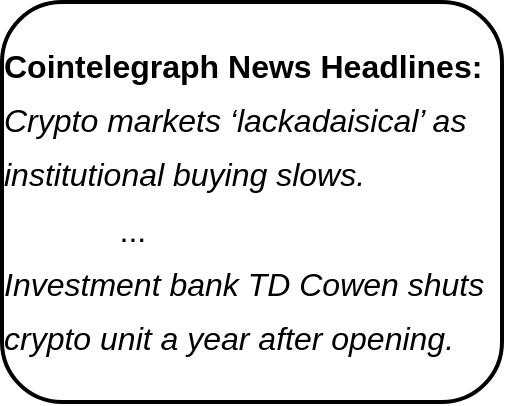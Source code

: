 <mxfile version="23.0.2" type="device">
  <diagram name="Page-1" id="XD1-e_rAunUQ8mGmSZGq">
    <mxGraphModel dx="954" dy="633" grid="1" gridSize="10" guides="1" tooltips="1" connect="1" arrows="1" fold="1" page="1" pageScale="1" pageWidth="3000" pageHeight="3000" math="0" shadow="0">
      <root>
        <mxCell id="0" />
        <mxCell id="1" parent="0" />
        <mxCell id="559ESSCcv_TPfDUD18e_-1" value="&lt;p style=&quot;margin: 0cm; font-size: 12pt; font-family: Calibri, sans-serif; text-align: start; line-height: 170%;&quot; class=&quot;MsoNormal&quot;&gt;&lt;b&gt;Cointelegraph News Headlines:&lt;/b&gt;&lt;/p&gt;&lt;p style=&quot;margin: 0cm; font-size: 12pt; font-family: Calibri, sans-serif; text-align: start; line-height: 170%;&quot; class=&quot;MsoNormal&quot;&gt;&lt;i&gt;Crypto markets ‘lackadaisical’ as institutional buying slows.&lt;/i&gt;&lt;/p&gt;&lt;p style=&quot;margin: 0cm; font-size: 12pt; font-family: Calibri, sans-serif; text-align: start; line-height: 170%;&quot; class=&quot;MsoNormal&quot;&gt;&amp;nbsp;&amp;nbsp;&amp;nbsp;&amp;nbsp;&amp;nbsp;&amp;nbsp;&amp;nbsp;&amp;nbsp;&amp;nbsp;&amp;nbsp;&amp;nbsp;&amp;nbsp; ...&lt;/p&gt;&lt;p style=&quot;margin: 0cm; font-size: 12pt; font-family: Calibri, sans-serif; text-align: start; line-height: 170%;&quot; class=&quot;MsoNormal&quot;&gt;&lt;i&gt;Investment bank TD Cowen shuts crypto unit a year after opening.&lt;/i&gt;&lt;/p&gt;" style="rounded=1;whiteSpace=wrap;html=1;strokeWidth=2;" vertex="1" parent="1">
          <mxGeometry x="430" y="300" width="250" height="200" as="geometry" />
        </mxCell>
      </root>
    </mxGraphModel>
  </diagram>
</mxfile>
